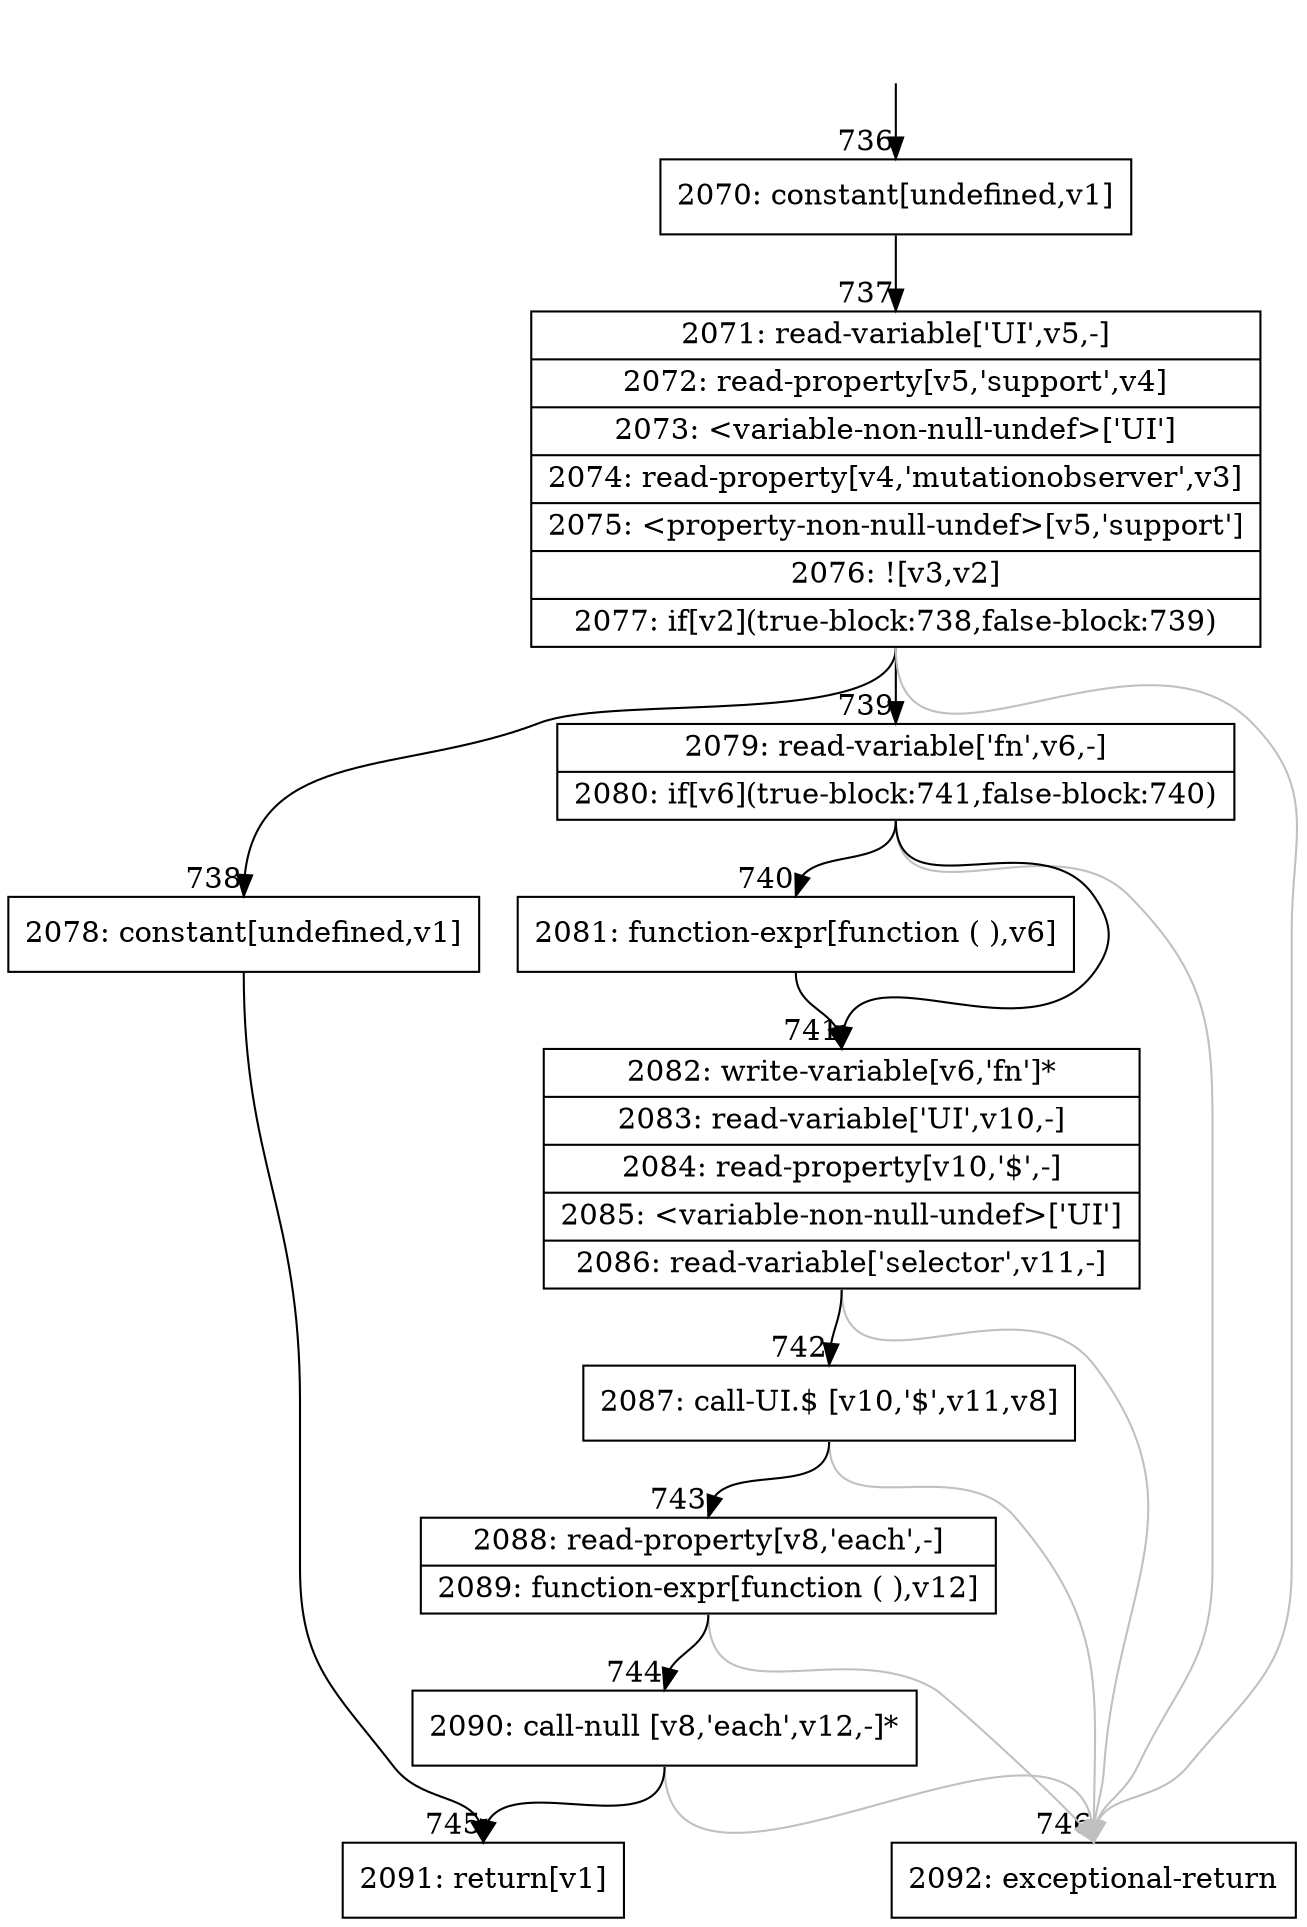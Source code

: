 digraph {
rankdir="TD"
BB_entry58[shape=none,label=""];
BB_entry58 -> BB736 [tailport=s, headport=n, headlabel="    736"]
BB736 [shape=record label="{2070: constant[undefined,v1]}" ] 
BB736 -> BB737 [tailport=s, headport=n, headlabel="      737"]
BB737 [shape=record label="{2071: read-variable['UI',v5,-]|2072: read-property[v5,'support',v4]|2073: \<variable-non-null-undef\>['UI']|2074: read-property[v4,'mutationobserver',v3]|2075: \<property-non-null-undef\>[v5,'support']|2076: ![v3,v2]|2077: if[v2](true-block:738,false-block:739)}" ] 
BB737 -> BB738 [tailport=s, headport=n, headlabel="      738"]
BB737 -> BB739 [tailport=s, headport=n, headlabel="      739"]
BB737 -> BB746 [tailport=s, headport=n, color=gray, headlabel="      746"]
BB738 [shape=record label="{2078: constant[undefined,v1]}" ] 
BB738 -> BB745 [tailport=s, headport=n, headlabel="      745"]
BB739 [shape=record label="{2079: read-variable['fn',v6,-]|2080: if[v6](true-block:741,false-block:740)}" ] 
BB739 -> BB741 [tailport=s, headport=n, headlabel="      741"]
BB739 -> BB740 [tailport=s, headport=n, headlabel="      740"]
BB739 -> BB746 [tailport=s, headport=n, color=gray]
BB740 [shape=record label="{2081: function-expr[function ( ),v6]}" ] 
BB740 -> BB741 [tailport=s, headport=n]
BB741 [shape=record label="{2082: write-variable[v6,'fn']*|2083: read-variable['UI',v10,-]|2084: read-property[v10,'$',-]|2085: \<variable-non-null-undef\>['UI']|2086: read-variable['selector',v11,-]}" ] 
BB741 -> BB742 [tailport=s, headport=n, headlabel="      742"]
BB741 -> BB746 [tailport=s, headport=n, color=gray]
BB742 [shape=record label="{2087: call-UI.$ [v10,'$',v11,v8]}" ] 
BB742 -> BB743 [tailport=s, headport=n, headlabel="      743"]
BB742 -> BB746 [tailport=s, headport=n, color=gray]
BB743 [shape=record label="{2088: read-property[v8,'each',-]|2089: function-expr[function ( ),v12]}" ] 
BB743 -> BB744 [tailport=s, headport=n, headlabel="      744"]
BB743 -> BB746 [tailport=s, headport=n, color=gray]
BB744 [shape=record label="{2090: call-null [v8,'each',v12,-]*}" ] 
BB744 -> BB745 [tailport=s, headport=n]
BB744 -> BB746 [tailport=s, headport=n, color=gray]
BB745 [shape=record label="{2091: return[v1]}" ] 
BB746 [shape=record label="{2092: exceptional-return}" ] 
//#$~ 593
}
